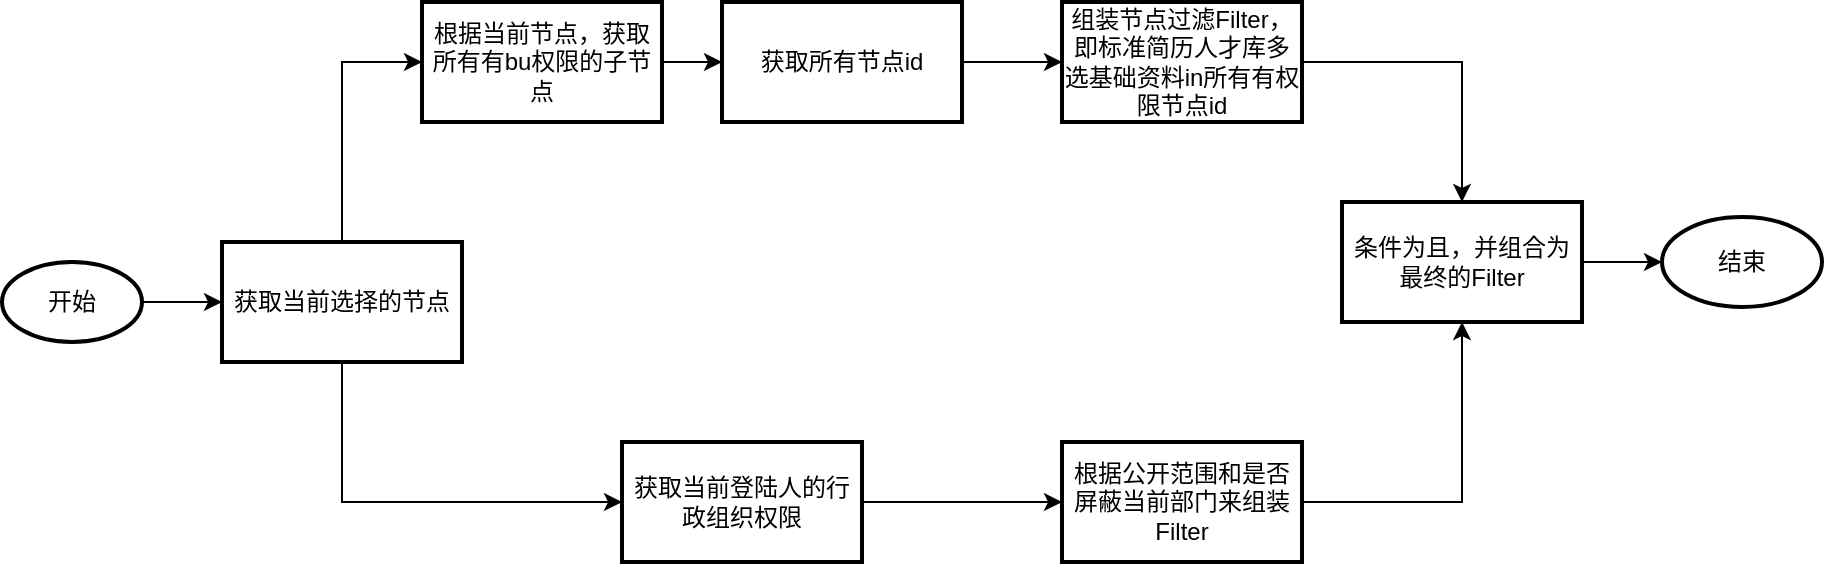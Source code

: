 <mxfile version="21.2.3" type="github">
  <diagram name="第 1 页" id="hym_TpLf_UjrkJ_JnFpB">
    <mxGraphModel dx="1434" dy="739" grid="1" gridSize="10" guides="1" tooltips="1" connect="1" arrows="1" fold="1" page="1" pageScale="1" pageWidth="1920" pageHeight="1200" math="0" shadow="0">
      <root>
        <mxCell id="0" />
        <mxCell id="1" parent="0" />
        <mxCell id="PX7Ufld0cqZ38zhbkNnB-13" value="" style="edgeStyle=orthogonalEdgeStyle;rounded=0;orthogonalLoop=1;jettySize=auto;html=1;" edge="1" parent="1" source="PX7Ufld0cqZ38zhbkNnB-5" target="PX7Ufld0cqZ38zhbkNnB-12">
          <mxGeometry relative="1" as="geometry" />
        </mxCell>
        <mxCell id="PX7Ufld0cqZ38zhbkNnB-5" value="开始" style="strokeWidth=2;html=1;shape=mxgraph.flowchart.start_1;whiteSpace=wrap;" vertex="1" parent="1">
          <mxGeometry x="30" y="320" width="70" height="40" as="geometry" />
        </mxCell>
        <mxCell id="PX7Ufld0cqZ38zhbkNnB-17" value="" style="edgeStyle=orthogonalEdgeStyle;rounded=0;orthogonalLoop=1;jettySize=auto;html=1;" edge="1" parent="1" source="PX7Ufld0cqZ38zhbkNnB-12" target="PX7Ufld0cqZ38zhbkNnB-16">
          <mxGeometry relative="1" as="geometry">
            <Array as="points">
              <mxPoint x="200" y="220" />
            </Array>
          </mxGeometry>
        </mxCell>
        <mxCell id="PX7Ufld0cqZ38zhbkNnB-23" value="" style="edgeStyle=orthogonalEdgeStyle;rounded=0;orthogonalLoop=1;jettySize=auto;html=1;" edge="1" parent="1" source="PX7Ufld0cqZ38zhbkNnB-12" target="PX7Ufld0cqZ38zhbkNnB-22">
          <mxGeometry relative="1" as="geometry">
            <Array as="points">
              <mxPoint x="200" y="440" />
            </Array>
          </mxGeometry>
        </mxCell>
        <mxCell id="PX7Ufld0cqZ38zhbkNnB-12" value="获取当前选择的节点" style="whiteSpace=wrap;html=1;strokeWidth=2;" vertex="1" parent="1">
          <mxGeometry x="140" y="310" width="120" height="60" as="geometry" />
        </mxCell>
        <mxCell id="PX7Ufld0cqZ38zhbkNnB-21" value="" style="edgeStyle=orthogonalEdgeStyle;rounded=0;orthogonalLoop=1;jettySize=auto;html=1;" edge="1" parent="1" source="PX7Ufld0cqZ38zhbkNnB-16" target="PX7Ufld0cqZ38zhbkNnB-20">
          <mxGeometry relative="1" as="geometry" />
        </mxCell>
        <mxCell id="PX7Ufld0cqZ38zhbkNnB-16" value="根据当前节点，获取所有有bu权限的子节点" style="whiteSpace=wrap;html=1;strokeWidth=2;" vertex="1" parent="1">
          <mxGeometry x="240" y="190" width="120" height="60" as="geometry" />
        </mxCell>
        <mxCell id="PX7Ufld0cqZ38zhbkNnB-27" value="" style="edgeStyle=orthogonalEdgeStyle;rounded=0;orthogonalLoop=1;jettySize=auto;html=1;" edge="1" parent="1" source="PX7Ufld0cqZ38zhbkNnB-20" target="PX7Ufld0cqZ38zhbkNnB-26">
          <mxGeometry relative="1" as="geometry" />
        </mxCell>
        <mxCell id="PX7Ufld0cqZ38zhbkNnB-20" value="获取所有节点id" style="whiteSpace=wrap;html=1;strokeWidth=2;" vertex="1" parent="1">
          <mxGeometry x="390" y="190" width="120" height="60" as="geometry" />
        </mxCell>
        <mxCell id="PX7Ufld0cqZ38zhbkNnB-25" value="" style="edgeStyle=orthogonalEdgeStyle;rounded=0;orthogonalLoop=1;jettySize=auto;html=1;" edge="1" parent="1" source="PX7Ufld0cqZ38zhbkNnB-22" target="PX7Ufld0cqZ38zhbkNnB-24">
          <mxGeometry relative="1" as="geometry" />
        </mxCell>
        <mxCell id="PX7Ufld0cqZ38zhbkNnB-22" value="获取当前登陆人的行政组织权限" style="whiteSpace=wrap;html=1;strokeWidth=2;" vertex="1" parent="1">
          <mxGeometry x="340" y="410" width="120" height="60" as="geometry" />
        </mxCell>
        <mxCell id="PX7Ufld0cqZ38zhbkNnB-30" style="edgeStyle=orthogonalEdgeStyle;rounded=0;orthogonalLoop=1;jettySize=auto;html=1;exitX=1;exitY=0.5;exitDx=0;exitDy=0;entryX=0.5;entryY=1;entryDx=0;entryDy=0;" edge="1" parent="1" source="PX7Ufld0cqZ38zhbkNnB-24" target="PX7Ufld0cqZ38zhbkNnB-28">
          <mxGeometry relative="1" as="geometry" />
        </mxCell>
        <mxCell id="PX7Ufld0cqZ38zhbkNnB-24" value="根据公开范围和是否屏蔽当前部门来组装Filter" style="whiteSpace=wrap;html=1;strokeWidth=2;" vertex="1" parent="1">
          <mxGeometry x="560" y="410" width="120" height="60" as="geometry" />
        </mxCell>
        <mxCell id="PX7Ufld0cqZ38zhbkNnB-29" style="edgeStyle=orthogonalEdgeStyle;rounded=0;orthogonalLoop=1;jettySize=auto;html=1;exitX=1;exitY=0.5;exitDx=0;exitDy=0;" edge="1" parent="1" source="PX7Ufld0cqZ38zhbkNnB-26" target="PX7Ufld0cqZ38zhbkNnB-28">
          <mxGeometry relative="1" as="geometry" />
        </mxCell>
        <mxCell id="PX7Ufld0cqZ38zhbkNnB-26" value="组装节点过滤Filter，即标准简历人才库多选基础资料in所有有权限节点id" style="whiteSpace=wrap;html=1;strokeWidth=2;" vertex="1" parent="1">
          <mxGeometry x="560" y="190" width="120" height="60" as="geometry" />
        </mxCell>
        <mxCell id="PX7Ufld0cqZ38zhbkNnB-34" value="" style="edgeStyle=orthogonalEdgeStyle;rounded=0;orthogonalLoop=1;jettySize=auto;html=1;" edge="1" parent="1" source="PX7Ufld0cqZ38zhbkNnB-28" target="PX7Ufld0cqZ38zhbkNnB-33">
          <mxGeometry relative="1" as="geometry" />
        </mxCell>
        <mxCell id="PX7Ufld0cqZ38zhbkNnB-28" value="条件为且，并组合为最终的Filter" style="whiteSpace=wrap;html=1;strokeWidth=2;" vertex="1" parent="1">
          <mxGeometry x="700" y="290" width="120" height="60" as="geometry" />
        </mxCell>
        <mxCell id="PX7Ufld0cqZ38zhbkNnB-33" value="结束" style="ellipse;whiteSpace=wrap;html=1;strokeWidth=2;" vertex="1" parent="1">
          <mxGeometry x="860" y="297.5" width="80" height="45" as="geometry" />
        </mxCell>
      </root>
    </mxGraphModel>
  </diagram>
</mxfile>

